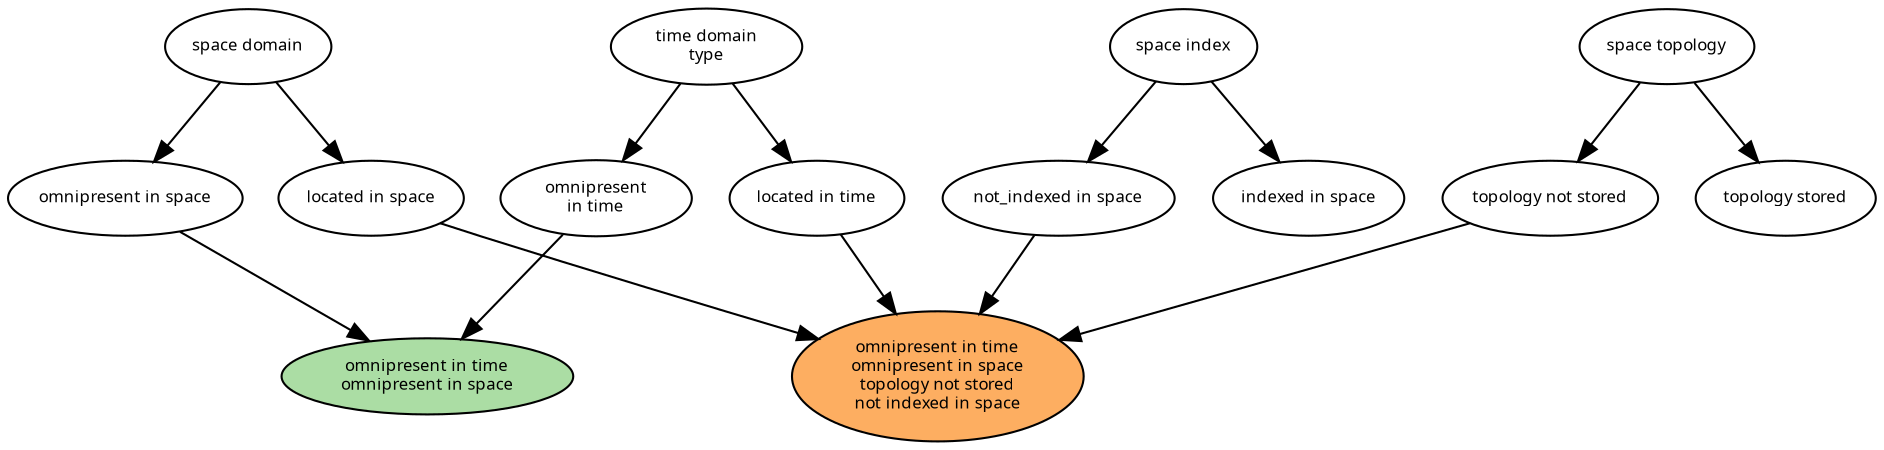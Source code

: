 digraph domain_types {

    graph [
        bgcolor=transparent
        splines=true
        overlap=scale
    ];

    node [
        fontname=Verdana
        fontsize=8
        style=filled
        fillcolor=white
        target=_parent
    ];

    edge [
    ];


    space_domain [
        label=
            "space domain"
    ];
    omnipresent_in_space [
        label=
            "omnipresent in space"
    ];
    located_in_space [
        label=
            "located in space"
    ];


    time_domain_type [
        label=
            "time domain\n" +
            "type"
    ];
    omnipresent_in_time [
        label=
            "omnipresent\n" +
            "in time"
    ];
    located_in_time [
        label=
            "located in time"
    ];


    space_index [
        label=
            "space index"
    ];
    indexed_in_space [
        label=
            "indexed in space"
    ];
    not_indexed_in_space [
        label=
            "not_indexed in space"
    ];


    space_topology [
        label=
            "space topology"
    ];
    topology_stored [
        label=
            "topology stored"
    ];
    topology_not_stored [
        label=
            "topology not stored"
    ];


    omnipresent_in_time_and_space [
        fillcolor="#abdda4"
        label=
            "omnipresent in time\n" +
            "omnipresent in space"
        URL="md_doc_domain.html#lue_domain_space_domain_types_omnipresent_in_time_space"
    ];

    blah1 [
        // fillcolor="#abdda4"
        fillcolor="#fdae61"
        label=
            "omnipresent in time\n" +
            "omnipresent in space\n" +
            "topology not stored\n" +
            "not indexed in space"
        // URL="md_doc_domain.html#lue_domain_space_domain_types_omnipresent_in_space"
    ];



    // untopological_unindexed_in_space [
    //     fillcolor="#fdae61"
    //     label=
    //         "untopological and\n" +
    //         "unindexed in space"
    //     URL="md_doc_domain.html#lue_domain_space_domain_types_untopological_unindexed_in_space"
    // ];

    // topological_unindexed_in_space [
    //     fillcolor="#d53e4f"
    //     label=
    //         "topological and\n" +
    //         "unindexed in space"
    //     URL="md_doc_domain.html#lue_domain_space_domain_types_topological_unindexed_in_space"
    // ];

    // untopological_indexed_in_space [
    //     fillcolor="#d53e4f"
    //     label=
    //         "untopological and\n" +
    //         "indexed in space"
    //     URL="md_doc_domain.html#lue_domain_space_domain_types_untopological_indexed_in_space"
    // ];

    // topological_indexed_in_space [
    //     fillcolor="#d53e4f"
    //     label=
    //         "topological and\n" +
    //         "indexed in space"
    //     URL="md_doc_domain.html#lue_domain_space_domain_types_topological_indexed_in_space"
    // ];


    time_domain_type -> omnipresent_in_time;
    time_domain_type -> located_in_time;

    space_domain -> omnipresent_in_space;
    space_domain -> located_in_space;

    space_index -> indexed_in_space;
    space_index -> not_indexed_in_space;

    space_topology -> topology_stored;
    space_topology -> topology_not_stored;

    // located_in_space -> untopological_unindexed_in_space;
    // located_in_space -> untopological_indexed_in_space;
    // located_in_space -> topological_unindexed_in_space;
    // located_in_space -> topological_indexed_in_space;

    omnipresent_in_time -> omnipresent_in_time_and_space;
    omnipresent_in_space -> omnipresent_in_time_and_space;

    located_in_time -> blah1;
    located_in_space -> blah1;
    topology_not_stored -> blah1;
    not_indexed_in_space -> blah1;
}
